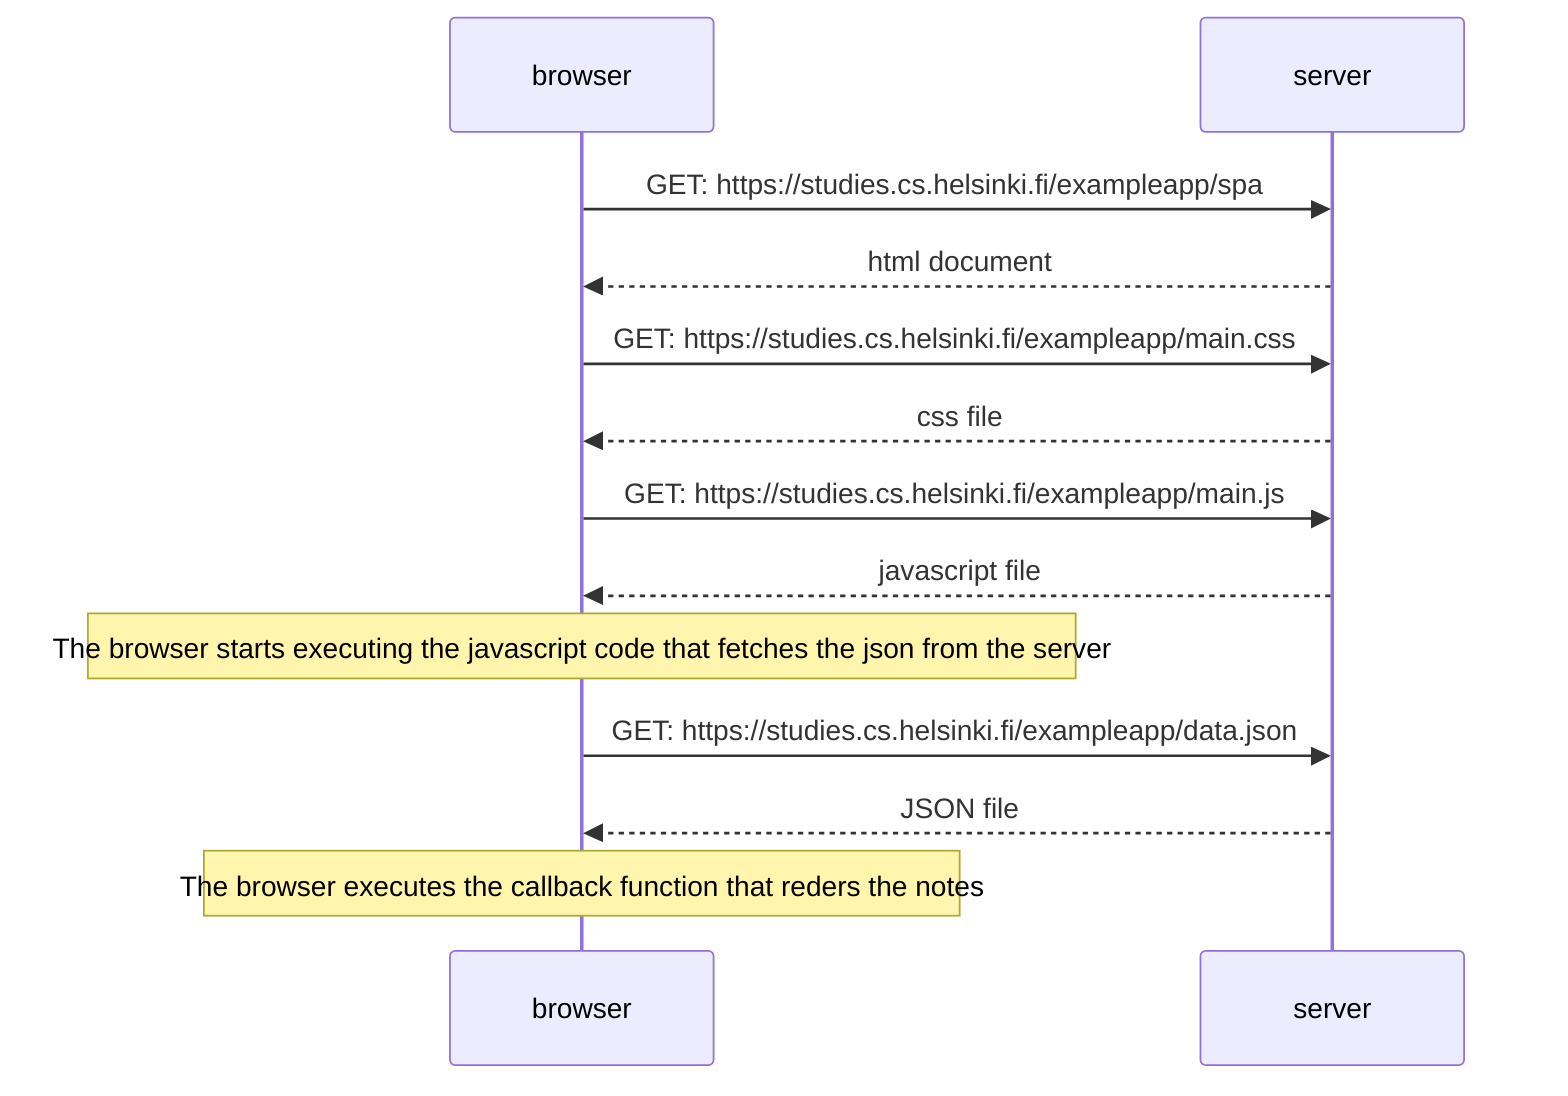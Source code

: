 sequenceDiagram
    participant browser
    participant server
    browser->>server: GET: https://studies.cs.helsinki.fi/exampleapp/spa
    server-->>browser: html document
    browser->>server: GET: https://studies.cs.helsinki.fi/exampleapp/main.css
    server-->>browser: css file
    browser->>server: GET: https://studies.cs.helsinki.fi/exampleapp/main.js
    server-->>browser: javascript file
    Note Over browser: The browser starts executing the javascript code that fetches the json from the server
    browser->>server: GET: https://studies.cs.helsinki.fi/exampleapp/data.json
    server-->>browser: JSON file
    Note Over browser: The browser executes the callback function that reders the notes